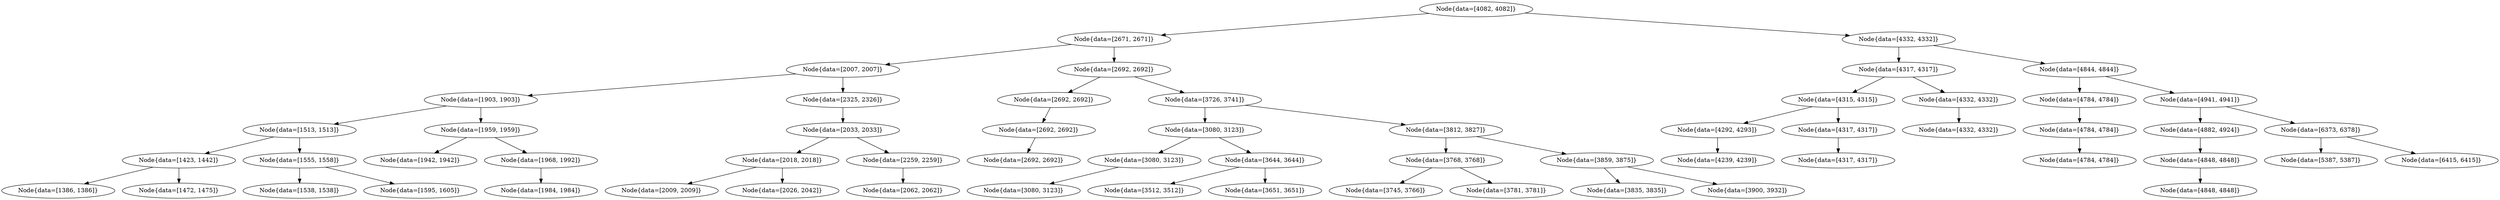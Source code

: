digraph G{
640808588 [label="Node{data=[4082, 4082]}"]
640808588 -> 1859383896
1859383896 [label="Node{data=[2671, 2671]}"]
1859383896 -> 145581669
145581669 [label="Node{data=[2007, 2007]}"]
145581669 -> 816798571
816798571 [label="Node{data=[1903, 1903]}"]
816798571 -> 428039780
428039780 [label="Node{data=[1513, 1513]}"]
428039780 -> 1756573246
1756573246 [label="Node{data=[1423, 1442]}"]
1756573246 -> 198112003
198112003 [label="Node{data=[1386, 1386]}"]
1756573246 -> 1097897234
1097897234 [label="Node{data=[1472, 1475]}"]
428039780 -> 1107530534
1107530534 [label="Node{data=[1555, 1558]}"]
1107530534 -> 858818438
858818438 [label="Node{data=[1538, 1538]}"]
1107530534 -> 1335503880
1335503880 [label="Node{data=[1595, 1605]}"]
816798571 -> 176683244
176683244 [label="Node{data=[1959, 1959]}"]
176683244 -> 1413730361
1413730361 [label="Node{data=[1942, 1942]}"]
176683244 -> 1668837760
1668837760 [label="Node{data=[1968, 1992]}"]
1668837760 -> 2099051403
2099051403 [label="Node{data=[1984, 1984]}"]
145581669 -> 1223240796
1223240796 [label="Node{data=[2325, 2326]}"]
1223240796 -> 48361312
48361312 [label="Node{data=[2033, 2033]}"]
48361312 -> 573926093
573926093 [label="Node{data=[2018, 2018]}"]
573926093 -> 946802083
946802083 [label="Node{data=[2009, 2009]}"]
573926093 -> 962944318
962944318 [label="Node{data=[2026, 2042]}"]
48361312 -> 888287133
888287133 [label="Node{data=[2259, 2259]}"]
888287133 -> 1025001676
1025001676 [label="Node{data=[2062, 2062]}"]
1859383896 -> 2111457497
2111457497 [label="Node{data=[2692, 2692]}"]
2111457497 -> 1850042097
1850042097 [label="Node{data=[2692, 2692]}"]
1850042097 -> 1265508963
1265508963 [label="Node{data=[2692, 2692]}"]
1265508963 -> 877612522
877612522 [label="Node{data=[2692, 2692]}"]
2111457497 -> 461129530
461129530 [label="Node{data=[3726, 3741]}"]
461129530 -> 1582028874
1582028874 [label="Node{data=[3080, 3123]}"]
1582028874 -> 1686934746
1686934746 [label="Node{data=[3080, 3123]}"]
1686934746 -> 711112124
711112124 [label="Node{data=[3080, 3123]}"]
1582028874 -> 1407083101
1407083101 [label="Node{data=[3644, 3644]}"]
1407083101 -> 1398241764
1398241764 [label="Node{data=[3512, 3512]}"]
1407083101 -> 1409092880
1409092880 [label="Node{data=[3651, 3651]}"]
461129530 -> 1812831622
1812831622 [label="Node{data=[3812, 3827]}"]
1812831622 -> 1289869008
1289869008 [label="Node{data=[3768, 3768]}"]
1289869008 -> 605101809
605101809 [label="Node{data=[3745, 3766]}"]
1289869008 -> 524223214
524223214 [label="Node{data=[3781, 3781]}"]
1812831622 -> 534666530
534666530 [label="Node{data=[3859, 3875]}"]
534666530 -> 1573605215
1573605215 [label="Node{data=[3835, 3835]}"]
534666530 -> 1904288897
1904288897 [label="Node{data=[3900, 3932]}"]
640808588 -> 382627885
382627885 [label="Node{data=[4332, 4332]}"]
382627885 -> 2073299099
2073299099 [label="Node{data=[4317, 4317]}"]
2073299099 -> 2090991873
2090991873 [label="Node{data=[4315, 4315]}"]
2090991873 -> 75470648
75470648 [label="Node{data=[4292, 4293]}"]
75470648 -> 1633013890
1633013890 [label="Node{data=[4239, 4239]}"]
2090991873 -> 979291363
979291363 [label="Node{data=[4317, 4317]}"]
979291363 -> 1444440224
1444440224 [label="Node{data=[4317, 4317]}"]
2073299099 -> 782689036
782689036 [label="Node{data=[4332, 4332]}"]
782689036 -> 1631119258
1631119258 [label="Node{data=[4332, 4332]}"]
382627885 -> 768415370
768415370 [label="Node{data=[4844, 4844]}"]
768415370 -> 948250363
948250363 [label="Node{data=[4784, 4784]}"]
948250363 -> 564272228
564272228 [label="Node{data=[4784, 4784]}"]
564272228 -> 125844477
125844477 [label="Node{data=[4784, 4784]}"]
768415370 -> 1119622337
1119622337 [label="Node{data=[4941, 4941]}"]
1119622337 -> 1394557075
1394557075 [label="Node{data=[4882, 4924]}"]
1394557075 -> 1659840424
1659840424 [label="Node{data=[4848, 4848]}"]
1659840424 -> 1681303515
1681303515 [label="Node{data=[4848, 4848]}"]
1119622337 -> 1175371136
1175371136 [label="Node{data=[6373, 6378]}"]
1175371136 -> 1866229258
1866229258 [label="Node{data=[5387, 5387]}"]
1175371136 -> 1962266146
1962266146 [label="Node{data=[6415, 6415]}"]
}